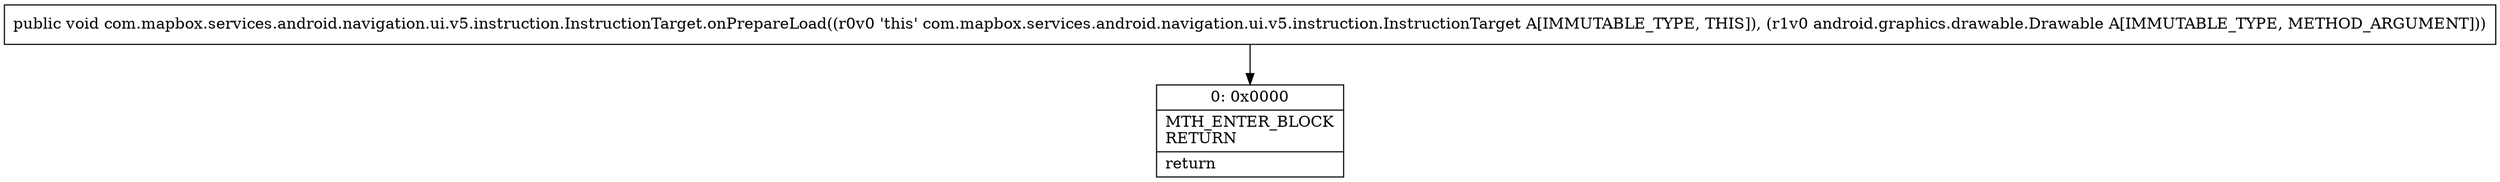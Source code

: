 digraph "CFG forcom.mapbox.services.android.navigation.ui.v5.instruction.InstructionTarget.onPrepareLoad(Landroid\/graphics\/drawable\/Drawable;)V" {
Node_0 [shape=record,label="{0\:\ 0x0000|MTH_ENTER_BLOCK\lRETURN\l|return\l}"];
MethodNode[shape=record,label="{public void com.mapbox.services.android.navigation.ui.v5.instruction.InstructionTarget.onPrepareLoad((r0v0 'this' com.mapbox.services.android.navigation.ui.v5.instruction.InstructionTarget A[IMMUTABLE_TYPE, THIS]), (r1v0 android.graphics.drawable.Drawable A[IMMUTABLE_TYPE, METHOD_ARGUMENT])) }"];
MethodNode -> Node_0;
}

